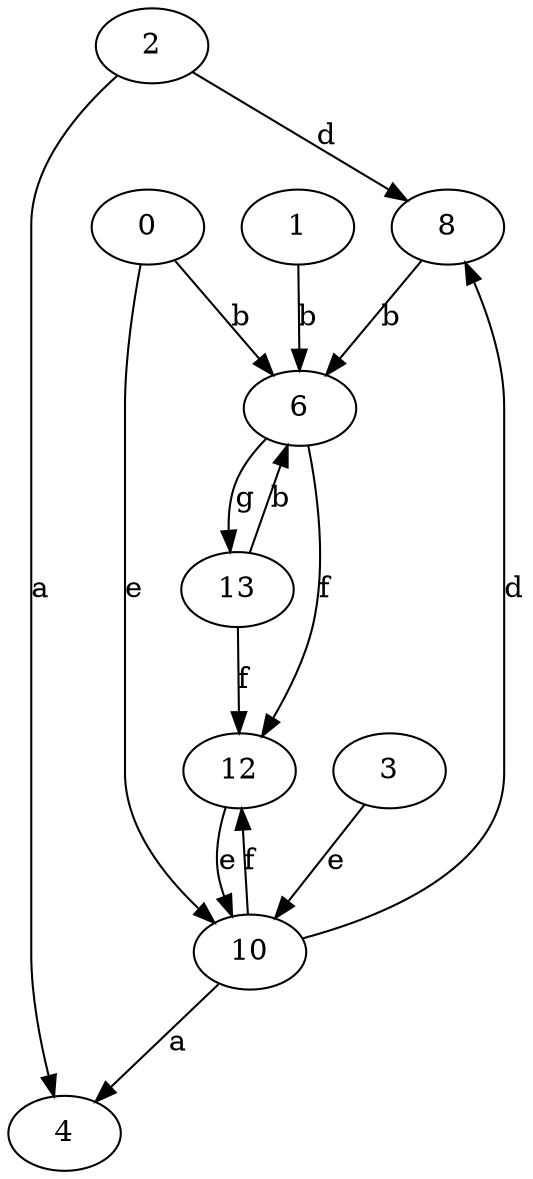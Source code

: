 strict digraph  {
2;
3;
4;
6;
8;
10;
12;
0;
1;
13;
2 -> 4  [label=a];
2 -> 8  [label=d];
3 -> 10  [label=e];
6 -> 12  [label=f];
6 -> 13  [label=g];
8 -> 6  [label=b];
10 -> 4  [label=a];
10 -> 8  [label=d];
10 -> 12  [label=f];
12 -> 10  [label=e];
0 -> 6  [label=b];
0 -> 10  [label=e];
1 -> 6  [label=b];
13 -> 6  [label=b];
13 -> 12  [label=f];
}
